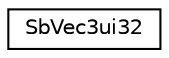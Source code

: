 digraph "Graphical Class Hierarchy"
{
 // LATEX_PDF_SIZE
  edge [fontname="Helvetica",fontsize="10",labelfontname="Helvetica",labelfontsize="10"];
  node [fontname="Helvetica",fontsize="10",shape=record];
  rankdir="LR";
  Node0 [label="SbVec3ui32",height=0.2,width=0.4,color="black", fillcolor="white", style="filled",URL="$classSbVec3ui32.html",tooltip=" "];
}
